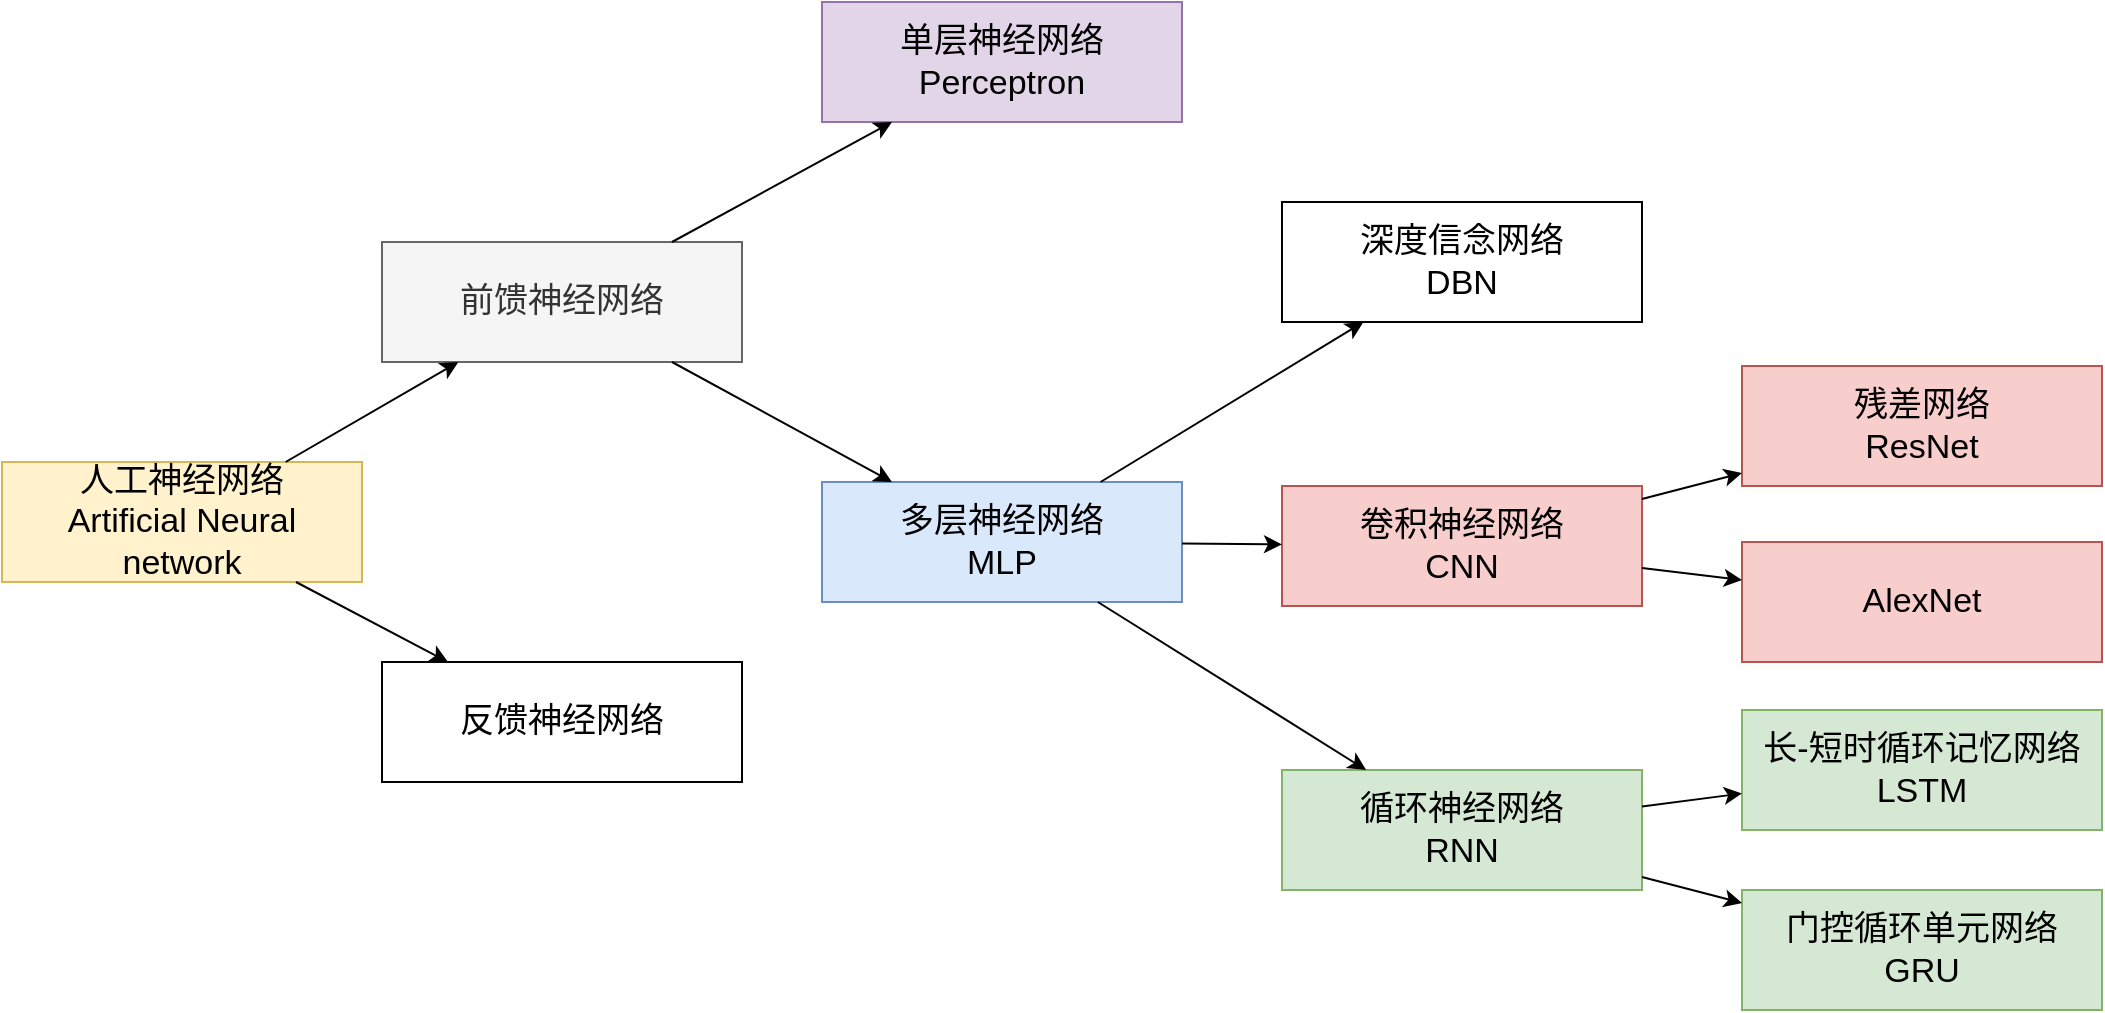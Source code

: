 <mxfile version="12.2.4" pages="1"><diagram id="6hGFLwfOUW9BJ-s0fimq" name="Page-1"><mxGraphModel dx="1702" dy="1125" grid="1" gridSize="10" guides="1" tooltips="1" connect="1" arrows="1" fold="1" page="1" pageScale="1" pageWidth="827" pageHeight="1169" background="none" math="1" shadow="0"><root><mxCell id="0"/><mxCell id="1" parent="0"/><mxCell id="13" value="人工神经网络&lt;br style=&quot;font-size: 17px&quot;&gt;Artificial Neural network" style="rounded=0;whiteSpace=wrap;html=1;fontSize=17;fillColor=#fff2cc;strokeColor=#d6b656;" parent="1" vertex="1"><mxGeometry y="340" width="180" height="60" as="geometry"/></mxCell><mxCell id="17" value="反馈神经网络" style="rounded=0;whiteSpace=wrap;html=1;fontSize=17;" parent="1" vertex="1"><mxGeometry x="190" y="440" width="180" height="60" as="geometry"/></mxCell><mxCell id="18" value="前馈神经网络" style="rounded=0;whiteSpace=wrap;html=1;fontSize=17;fillColor=#f5f5f5;strokeColor=#666666;fontColor=#333333;" parent="1" vertex="1"><mxGeometry x="190" y="230" width="180" height="60" as="geometry"/></mxCell><mxCell id="19" value="" style="endArrow=classic;html=1;fontSize=17;" parent="1" source="13" target="18" edge="1"><mxGeometry width="50" height="50" relative="1" as="geometry"><mxPoint x="-160" y="730" as="sourcePoint"/><mxPoint x="-110" y="680" as="targetPoint"/></mxGeometry></mxCell><mxCell id="20" value="" style="endArrow=classic;html=1;fontSize=17;" parent="1" source="13" target="17" edge="1"><mxGeometry width="50" height="50" relative="1" as="geometry"><mxPoint x="218.182" y="350" as="sourcePoint"/><mxPoint x="331.818" y="300" as="targetPoint"/></mxGeometry></mxCell><mxCell id="21" value="单层神经网络&lt;br&gt;Perceptron" style="rounded=0;whiteSpace=wrap;html=1;fontSize=17;fillColor=#e1d5e7;strokeColor=#9673a6;" parent="1" vertex="1"><mxGeometry x="410" y="110" width="180" height="60" as="geometry"/></mxCell><mxCell id="23" value="多层神经网络&lt;br&gt;MLP" style="rounded=0;whiteSpace=wrap;html=1;fontSize=17;fillColor=#dae8fc;strokeColor=#6c8ebf;" parent="1" vertex="1"><mxGeometry x="410" y="350" width="180" height="60" as="geometry"/></mxCell><mxCell id="24" value="" style="endArrow=classic;html=1;fontSize=17;" parent="1" source="18" target="21" edge="1"><mxGeometry width="50" height="50" relative="1" as="geometry"><mxPoint x="151.818" y="350" as="sourcePoint"/><mxPoint x="238.182" y="300" as="targetPoint"/></mxGeometry></mxCell><mxCell id="26" value="" style="endArrow=classic;html=1;fontSize=17;" parent="1" source="18" target="23" edge="1"><mxGeometry width="50" height="50" relative="1" as="geometry"><mxPoint x="355" y="250" as="sourcePoint"/><mxPoint x="465" y="190" as="targetPoint"/></mxGeometry></mxCell><mxCell id="28" value="深度信念网络&lt;br&gt;DBN" style="rounded=0;whiteSpace=wrap;html=1;fontSize=17;" parent="1" vertex="1"><mxGeometry x="640" y="210" width="180" height="60" as="geometry"/></mxCell><mxCell id="29" value="卷积神经网络&lt;br&gt;CNN" style="rounded=0;whiteSpace=wrap;html=1;fontSize=17;fillColor=#f8cecc;strokeColor=#b85450;" parent="1" vertex="1"><mxGeometry x="640" y="352" width="180" height="60" as="geometry"/></mxCell><mxCell id="30" value="循环神经网络&lt;br&gt;RNN" style="rounded=0;whiteSpace=wrap;html=1;fontSize=17;fillColor=#d5e8d4;strokeColor=#82b366;" parent="1" vertex="1"><mxGeometry x="640" y="494" width="180" height="60" as="geometry"/></mxCell><mxCell id="37" value="" style="endArrow=classic;html=1;fontSize=17;" parent="1" source="23" target="29" edge="1"><mxGeometry width="50" height="50" relative="1" as="geometry"><mxPoint x="561.429" y="360" as="sourcePoint"/><mxPoint x="698.571" y="280" as="targetPoint"/></mxGeometry></mxCell><mxCell id="38" value="" style="endArrow=classic;html=1;fontSize=17;" parent="1" source="23" target="28" edge="1"><mxGeometry width="50" height="50" relative="1" as="geometry"><mxPoint x="571.429" y="370" as="sourcePoint"/><mxPoint x="708.571" y="290" as="targetPoint"/></mxGeometry></mxCell><mxCell id="40" value="" style="endArrow=classic;html=1;fontSize=17;" parent="1" source="23" target="30" edge="1"><mxGeometry width="50" height="50" relative="1" as="geometry"><mxPoint x="591.429" y="390" as="sourcePoint"/><mxPoint x="728.571" y="310" as="targetPoint"/></mxGeometry></mxCell><mxCell id="42" value="长-短时循环记忆网络&lt;br&gt;LSTM" style="rounded=0;whiteSpace=wrap;html=1;fontSize=17;fillColor=#d5e8d4;strokeColor=#82b366;" parent="1" vertex="1"><mxGeometry x="870" y="464" width="180" height="60" as="geometry"/></mxCell><mxCell id="43" value="门控循环单元网络&lt;br&gt;GRU" style="rounded=0;whiteSpace=wrap;html=1;fontSize=17;fillColor=#d5e8d4;strokeColor=#82b366;" parent="1" vertex="1"><mxGeometry x="870" y="554" width="180" height="60" as="geometry"/></mxCell><mxCell id="44" value="" style="endArrow=classic;html=1;fontSize=17;" parent="1" source="30" target="42" edge="1"><mxGeometry width="50" height="50" relative="1" as="geometry"><mxPoint x="569.25" y="420" as="sourcePoint"/><mxPoint x="687.75" y="480" as="targetPoint"/></mxGeometry></mxCell><mxCell id="45" value="" style="endArrow=classic;html=1;fontSize=17;" parent="1" source="30" target="43" edge="1"><mxGeometry width="50" height="50" relative="1" as="geometry"><mxPoint x="837" y="510" as="sourcePoint"/><mxPoint x="930" y="510" as="targetPoint"/></mxGeometry></mxCell><mxCell id="46" value="残差网络&lt;br&gt;ResNet" style="rounded=0;whiteSpace=wrap;html=1;fontSize=17;fillColor=#f8cecc;strokeColor=#b85450;" parent="1" vertex="1"><mxGeometry x="870" y="292" width="180" height="60" as="geometry"/></mxCell><mxCell id="47" value="AlexNet" style="rounded=0;whiteSpace=wrap;html=1;fontSize=17;fillColor=#f8cecc;strokeColor=#b85450;" parent="1" vertex="1"><mxGeometry x="870" y="380" width="180" height="60" as="geometry"/></mxCell><mxCell id="52" value="" style="endArrow=classic;html=1;fontSize=17;" parent="1" source="29" target="47" edge="1"><mxGeometry width="50" height="50" relative="1" as="geometry"><mxPoint x="830" y="522.261" as="sourcePoint"/><mxPoint x="880" y="515.739" as="targetPoint"/></mxGeometry></mxCell><mxCell id="53" value="" style="endArrow=classic;html=1;fontSize=17;" parent="1" source="29" target="46" edge="1"><mxGeometry width="50" height="50" relative="1" as="geometry"><mxPoint x="830" y="399.043" as="sourcePoint"/><mxPoint x="880" y="402.957" as="targetPoint"/></mxGeometry></mxCell></root></mxGraphModel></diagram></mxfile>